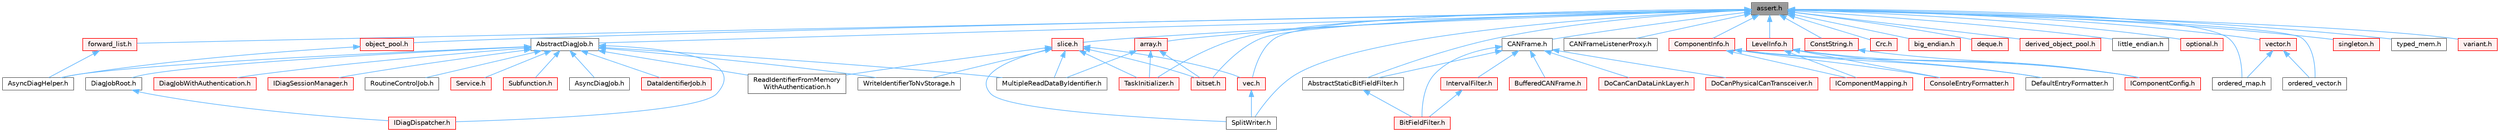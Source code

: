 digraph "assert.h"
{
 // LATEX_PDF_SIZE
  bgcolor="transparent";
  edge [fontname=Helvetica,fontsize=10,labelfontname=Helvetica,labelfontsize=10];
  node [fontname=Helvetica,fontsize=10,shape=box,height=0.2,width=0.4];
  Node1 [id="Node000001",label="assert.h",height=0.2,width=0.4,color="gray40", fillcolor="grey60", style="filled", fontcolor="black",tooltip=" "];
  Node1 -> Node2 [id="edge1_Node000001_Node000002",dir="back",color="steelblue1",style="solid",tooltip=" "];
  Node2 [id="Node000002",label="AbstractDiagJob.h",height=0.2,width=0.4,color="grey40", fillcolor="white", style="filled",URL="$d9/d94/AbstractDiagJob_8h_source.html",tooltip=" "];
  Node2 -> Node3 [id="edge2_Node000002_Node000003",dir="back",color="steelblue1",style="solid",tooltip=" "];
  Node3 [id="Node000003",label="AsyncDiagHelper.h",height=0.2,width=0.4,color="grey40", fillcolor="white", style="filled",URL="$dc/d7e/AsyncDiagHelper_8h_source.html",tooltip=" "];
  Node2 -> Node4 [id="edge3_Node000002_Node000004",dir="back",color="steelblue1",style="solid",tooltip=" "];
  Node4 [id="Node000004",label="AsyncDiagJob.h",height=0.2,width=0.4,color="grey40", fillcolor="white", style="filled",URL="$d2/def/AsyncDiagJob_8h_source.html",tooltip=" "];
  Node2 -> Node5 [id="edge4_Node000002_Node000005",dir="back",color="steelblue1",style="solid",tooltip=" "];
  Node5 [id="Node000005",label="DataIdentifierJob.h",height=0.2,width=0.4,color="red", fillcolor="#FFF0F0", style="filled",URL="$dd/d00/DataIdentifierJob_8h_source.html",tooltip=" "];
  Node2 -> Node11 [id="edge5_Node000002_Node000011",dir="back",color="steelblue1",style="solid",tooltip=" "];
  Node11 [id="Node000011",label="DiagJobRoot.h",height=0.2,width=0.4,color="grey40", fillcolor="white", style="filled",URL="$d2/d98/DiagJobRoot_8h_source.html",tooltip=" "];
  Node11 -> Node12 [id="edge6_Node000011_Node000012",dir="back",color="steelblue1",style="solid",tooltip=" "];
  Node12 [id="Node000012",label="IDiagDispatcher.h",height=0.2,width=0.4,color="red", fillcolor="#FFF0F0", style="filled",URL="$d2/de2/IDiagDispatcher_8h_source.html",tooltip=" "];
  Node2 -> Node16 [id="edge7_Node000002_Node000016",dir="back",color="steelblue1",style="solid",tooltip=" "];
  Node16 [id="Node000016",label="DiagJobWithAuthentication.h",height=0.2,width=0.4,color="red", fillcolor="#FFF0F0", style="filled",URL="$d4/d9f/DiagJobWithAuthentication_8h_source.html",tooltip=" "];
  Node2 -> Node12 [id="edge8_Node000002_Node000012",dir="back",color="steelblue1",style="solid",tooltip=" "];
  Node2 -> Node18 [id="edge9_Node000002_Node000018",dir="back",color="steelblue1",style="solid",tooltip=" "];
  Node18 [id="Node000018",label="IDiagSessionManager.h",height=0.2,width=0.4,color="red", fillcolor="#FFF0F0", style="filled",URL="$d0/df9/IDiagSessionManager_8h_source.html",tooltip=" "];
  Node2 -> Node20 [id="edge10_Node000002_Node000020",dir="back",color="steelblue1",style="solid",tooltip=" "];
  Node20 [id="Node000020",label="MultipleReadDataByIdentifier.h",height=0.2,width=0.4,color="grey40", fillcolor="white", style="filled",URL="$d0/d76/MultipleReadDataByIdentifier_8h_source.html",tooltip=" "];
  Node2 -> Node7 [id="edge11_Node000002_Node000007",dir="back",color="steelblue1",style="solid",tooltip=" "];
  Node7 [id="Node000007",label="ReadIdentifierFromMemory\lWithAuthentication.h",height=0.2,width=0.4,color="grey40", fillcolor="white", style="filled",URL="$df/d1d/ReadIdentifierFromMemoryWithAuthentication_8h_source.html",tooltip=" "];
  Node2 -> Node21 [id="edge12_Node000002_Node000021",dir="back",color="steelblue1",style="solid",tooltip=" "];
  Node21 [id="Node000021",label="RoutineControlJob.h",height=0.2,width=0.4,color="grey40", fillcolor="white", style="filled",URL="$d4/da0/RoutineControlJob_8h_source.html",tooltip=" "];
  Node2 -> Node22 [id="edge13_Node000002_Node000022",dir="back",color="steelblue1",style="solid",tooltip=" "];
  Node22 [id="Node000022",label="Service.h",height=0.2,width=0.4,color="red", fillcolor="#FFF0F0", style="filled",URL="$d8/de7/Service_8h_source.html",tooltip=" "];
  Node2 -> Node34 [id="edge14_Node000002_Node000034",dir="back",color="steelblue1",style="solid",tooltip=" "];
  Node34 [id="Node000034",label="Subfunction.h",height=0.2,width=0.4,color="red", fillcolor="#FFF0F0", style="filled",URL="$d3/d9f/Subfunction_8h_source.html",tooltip=" "];
  Node2 -> Node44 [id="edge15_Node000002_Node000044",dir="back",color="steelblue1",style="solid",tooltip=" "];
  Node44 [id="Node000044",label="WriteIdentifierToNvStorage.h",height=0.2,width=0.4,color="grey40", fillcolor="white", style="filled",URL="$d9/dae/WriteIdentifierToNvStorage_8h_source.html",tooltip=" "];
  Node1 -> Node45 [id="edge16_Node000001_Node000045",dir="back",color="steelblue1",style="solid",tooltip=" "];
  Node45 [id="Node000045",label="AbstractStaticBitFieldFilter.h",height=0.2,width=0.4,color="grey40", fillcolor="white", style="filled",URL="$dd/d42/AbstractStaticBitFieldFilter_8h.html",tooltip=" "];
  Node45 -> Node46 [id="edge17_Node000045_Node000046",dir="back",color="steelblue1",style="solid",tooltip=" "];
  Node46 [id="Node000046",label="BitFieldFilter.h",height=0.2,width=0.4,color="red", fillcolor="#FFF0F0", style="filled",URL="$de/d63/BitFieldFilter_8h.html",tooltip=" "];
  Node1 -> Node50 [id="edge18_Node000001_Node000050",dir="back",color="steelblue1",style="solid",tooltip=" "];
  Node50 [id="Node000050",label="CANFrame.h",height=0.2,width=0.4,color="grey40", fillcolor="white", style="filled",URL="$d1/d59/CANFrame_8h.html",tooltip=" "];
  Node50 -> Node45 [id="edge19_Node000050_Node000045",dir="back",color="steelblue1",style="solid",tooltip=" "];
  Node50 -> Node46 [id="edge20_Node000050_Node000046",dir="back",color="steelblue1",style="solid",tooltip=" "];
  Node50 -> Node51 [id="edge21_Node000050_Node000051",dir="back",color="steelblue1",style="solid",tooltip=" "];
  Node51 [id="Node000051",label="BufferedCANFrame.h",height=0.2,width=0.4,color="red", fillcolor="#FFF0F0", style="filled",URL="$d4/df8/BufferedCANFrame_8h.html",tooltip=" "];
  Node50 -> Node52 [id="edge22_Node000050_Node000052",dir="back",color="steelblue1",style="solid",tooltip=" "];
  Node52 [id="Node000052",label="DoCanCanDataLinkLayer.h",height=0.2,width=0.4,color="red", fillcolor="#FFF0F0", style="filled",URL="$d0/d7e/DoCanCanDataLinkLayer_8h_source.html",tooltip=" "];
  Node50 -> Node54 [id="edge23_Node000050_Node000054",dir="back",color="steelblue1",style="solid",tooltip=" "];
  Node54 [id="Node000054",label="DoCanPhysicalCanTransceiver.h",height=0.2,width=0.4,color="red", fillcolor="#FFF0F0", style="filled",URL="$de/da1/DoCanPhysicalCanTransceiver_8h_source.html",tooltip=" "];
  Node50 -> Node56 [id="edge24_Node000050_Node000056",dir="back",color="steelblue1",style="solid",tooltip=" "];
  Node56 [id="Node000056",label="IntervalFilter.h",height=0.2,width=0.4,color="red", fillcolor="#FFF0F0", style="filled",URL="$d2/d34/IntervalFilter_8h.html",tooltip=" "];
  Node56 -> Node46 [id="edge25_Node000056_Node000046",dir="back",color="steelblue1",style="solid",tooltip=" "];
  Node1 -> Node58 [id="edge26_Node000001_Node000058",dir="back",color="steelblue1",style="solid",tooltip=" "];
  Node58 [id="Node000058",label="CANFrameListenerProxy.h",height=0.2,width=0.4,color="grey40", fillcolor="white", style="filled",URL="$d9/d05/CANFrameListenerProxy_8h_source.html",tooltip=" "];
  Node1 -> Node59 [id="edge27_Node000001_Node000059",dir="back",color="steelblue1",style="solid",tooltip=" "];
  Node59 [id="Node000059",label="ComponentInfo.h",height=0.2,width=0.4,color="red", fillcolor="#FFF0F0", style="filled",URL="$da/d05/ComponentInfo_8h_source.html",tooltip=" "];
  Node59 -> Node60 [id="edge28_Node000059_Node000060",dir="back",color="steelblue1",style="solid",tooltip=" "];
  Node60 [id="Node000060",label="ConsoleEntryFormatter.h",height=0.2,width=0.4,color="red", fillcolor="#FFF0F0", style="filled",URL="$dd/db0/ConsoleEntryFormatter_8h_source.html",tooltip=" "];
  Node59 -> Node62 [id="edge29_Node000059_Node000062",dir="back",color="steelblue1",style="solid",tooltip=" "];
  Node62 [id="Node000062",label="DefaultEntryFormatter.h",height=0.2,width=0.4,color="grey40", fillcolor="white", style="filled",URL="$df/dd4/DefaultEntryFormatter_8h_source.html",tooltip=" "];
  Node59 -> Node63 [id="edge30_Node000059_Node000063",dir="back",color="steelblue1",style="solid",tooltip=" "];
  Node63 [id="Node000063",label="IComponentConfig.h",height=0.2,width=0.4,color="red", fillcolor="#FFF0F0", style="filled",URL="$d4/d3e/IComponentConfig_8h_source.html",tooltip=" "];
  Node59 -> Node67 [id="edge31_Node000059_Node000067",dir="back",color="steelblue1",style="solid",tooltip=" "];
  Node67 [id="Node000067",label="IComponentMapping.h",height=0.2,width=0.4,color="red", fillcolor="#FFF0F0", style="filled",URL="$d8/d72/IComponentMapping_8h_source.html",tooltip=" "];
  Node1 -> Node87 [id="edge32_Node000001_Node000087",dir="back",color="steelblue1",style="solid",tooltip=" "];
  Node87 [id="Node000087",label="ConstString.h",height=0.2,width=0.4,color="red", fillcolor="#FFF0F0", style="filled",URL="$d7/dc6/ConstString_8h_source.html",tooltip=" "];
  Node87 -> Node63 [id="edge33_Node000087_Node000063",dir="back",color="steelblue1",style="solid",tooltip=" "];
  Node1 -> Node111 [id="edge34_Node000001_Node000111",dir="back",color="steelblue1",style="solid",tooltip=" "];
  Node111 [id="Node000111",label="Crc.h",height=0.2,width=0.4,color="red", fillcolor="#FFF0F0", style="filled",URL="$d4/dd2/Crc_8h_source.html",tooltip=" "];
  Node1 -> Node115 [id="edge35_Node000001_Node000115",dir="back",color="steelblue1",style="solid",tooltip=" "];
  Node115 [id="Node000115",label="LevelInfo.h",height=0.2,width=0.4,color="red", fillcolor="#FFF0F0", style="filled",URL="$d0/df8/LevelInfo_8h_source.html",tooltip=" "];
  Node115 -> Node60 [id="edge36_Node000115_Node000060",dir="back",color="steelblue1",style="solid",tooltip=" "];
  Node115 -> Node62 [id="edge37_Node000115_Node000062",dir="back",color="steelblue1",style="solid",tooltip=" "];
  Node115 -> Node63 [id="edge38_Node000115_Node000063",dir="back",color="steelblue1",style="solid",tooltip=" "];
  Node115 -> Node67 [id="edge39_Node000115_Node000067",dir="back",color="steelblue1",style="solid",tooltip=" "];
  Node1 -> Node116 [id="edge40_Node000001_Node000116",dir="back",color="steelblue1",style="solid",tooltip=" "];
  Node116 [id="Node000116",label="SplitWriter.h",height=0.2,width=0.4,color="grey40", fillcolor="white", style="filled",URL="$dc/d25/SplitWriter_8h_source.html",tooltip=" "];
  Node1 -> Node117 [id="edge41_Node000001_Node000117",dir="back",color="steelblue1",style="solid",tooltip=" "];
  Node117 [id="Node000117",label="TaskInitializer.h",height=0.2,width=0.4,color="red", fillcolor="#FFF0F0", style="filled",URL="$df/d5f/TaskInitializer_8h_source.html",tooltip=" "];
  Node1 -> Node119 [id="edge42_Node000001_Node000119",dir="back",color="steelblue1",style="solid",tooltip=" "];
  Node119 [id="Node000119",label="array.h",height=0.2,width=0.4,color="red", fillcolor="#FFF0F0", style="filled",URL="$db/d63/array_8h_source.html",tooltip=" "];
  Node119 -> Node20 [id="edge43_Node000119_Node000020",dir="back",color="steelblue1",style="solid",tooltip=" "];
  Node119 -> Node117 [id="edge44_Node000119_Node000117",dir="back",color="steelblue1",style="solid",tooltip=" "];
  Node119 -> Node135 [id="edge45_Node000119_Node000135",dir="back",color="steelblue1",style="solid",tooltip=" "];
  Node135 [id="Node000135",label="bitset.h",height=0.2,width=0.4,color="red", fillcolor="#FFF0F0", style="filled",URL="$d1/d69/bitset_8h.html",tooltip=" "];
  Node1 -> Node147 [id="edge46_Node000001_Node000147",dir="back",color="steelblue1",style="solid",tooltip=" "];
  Node147 [id="Node000147",label="big_endian.h",height=0.2,width=0.4,color="red", fillcolor="#FFF0F0", style="filled",URL="$db/dad/big__endian_8h_source.html",tooltip=" "];
  Node1 -> Node135 [id="edge47_Node000001_Node000135",dir="back",color="steelblue1",style="solid",tooltip=" "];
  Node1 -> Node148 [id="edge48_Node000001_Node000148",dir="back",color="steelblue1",style="solid",tooltip=" "];
  Node148 [id="Node000148",label="deque.h",height=0.2,width=0.4,color="red", fillcolor="#FFF0F0", style="filled",URL="$dc/d44/deque_8h.html",tooltip=" "];
  Node1 -> Node153 [id="edge49_Node000001_Node000153",dir="back",color="steelblue1",style="solid",tooltip=" "];
  Node153 [id="Node000153",label="derived_object_pool.h",height=0.2,width=0.4,color="red", fillcolor="#FFF0F0", style="filled",URL="$d0/d17/derived__object__pool_8h_source.html",tooltip=" "];
  Node1 -> Node154 [id="edge50_Node000001_Node000154",dir="back",color="steelblue1",style="solid",tooltip=" "];
  Node154 [id="Node000154",label="forward_list.h",height=0.2,width=0.4,color="red", fillcolor="#FFF0F0", style="filled",URL="$da/d35/forward__list_8h_source.html",tooltip=" "];
  Node154 -> Node3 [id="edge51_Node000154_Node000003",dir="back",color="steelblue1",style="solid",tooltip=" "];
  Node1 -> Node179 [id="edge52_Node000001_Node000179",dir="back",color="steelblue1",style="solid",tooltip=" "];
  Node179 [id="Node000179",label="little_endian.h",height=0.2,width=0.4,color="grey40", fillcolor="white", style="filled",URL="$d3/d14/little__endian_8h_source.html",tooltip=" "];
  Node1 -> Node180 [id="edge53_Node000001_Node000180",dir="back",color="steelblue1",style="solid",tooltip=" "];
  Node180 [id="Node000180",label="object_pool.h",height=0.2,width=0.4,color="red", fillcolor="#FFF0F0", style="filled",URL="$d6/db3/object__pool_8h_source.html",tooltip=" "];
  Node180 -> Node3 [id="edge54_Node000180_Node000003",dir="back",color="steelblue1",style="solid",tooltip=" "];
  Node1 -> Node183 [id="edge55_Node000001_Node000183",dir="back",color="steelblue1",style="solid",tooltip=" "];
  Node183 [id="Node000183",label="optional.h",height=0.2,width=0.4,color="red", fillcolor="#FFF0F0", style="filled",URL="$dc/d62/optional_8h.html",tooltip=" "];
  Node1 -> Node189 [id="edge56_Node000001_Node000189",dir="back",color="steelblue1",style="solid",tooltip=" "];
  Node189 [id="Node000189",label="ordered_map.h",height=0.2,width=0.4,color="grey40", fillcolor="white", style="filled",URL="$d8/dfd/ordered__map_8h.html",tooltip=" "];
  Node1 -> Node190 [id="edge57_Node000001_Node000190",dir="back",color="steelblue1",style="solid",tooltip=" "];
  Node190 [id="Node000190",label="ordered_vector.h",height=0.2,width=0.4,color="grey40", fillcolor="white", style="filled",URL="$d2/dd5/ordered__vector_8h.html",tooltip=" "];
  Node1 -> Node191 [id="edge58_Node000001_Node000191",dir="back",color="steelblue1",style="solid",tooltip=" "];
  Node191 [id="Node000191",label="singleton.h",height=0.2,width=0.4,color="red", fillcolor="#FFF0F0", style="filled",URL="$d4/d0b/singleton_8h.html",tooltip=" "];
  Node1 -> Node193 [id="edge59_Node000001_Node000193",dir="back",color="steelblue1",style="solid",tooltip=" "];
  Node193 [id="Node000193",label="slice.h",height=0.2,width=0.4,color="red", fillcolor="#FFF0F0", style="filled",URL="$d0/d48/slice_8h.html",tooltip=" "];
  Node193 -> Node20 [id="edge60_Node000193_Node000020",dir="back",color="steelblue1",style="solid",tooltip=" "];
  Node193 -> Node7 [id="edge61_Node000193_Node000007",dir="back",color="steelblue1",style="solid",tooltip=" "];
  Node193 -> Node116 [id="edge62_Node000193_Node000116",dir="back",color="steelblue1",style="solid",tooltip=" "];
  Node193 -> Node117 [id="edge63_Node000193_Node000117",dir="back",color="steelblue1",style="solid",tooltip=" "];
  Node193 -> Node44 [id="edge64_Node000193_Node000044",dir="back",color="steelblue1",style="solid",tooltip=" "];
  Node193 -> Node135 [id="edge65_Node000193_Node000135",dir="back",color="steelblue1",style="solid",tooltip=" "];
  Node193 -> Node237 [id="edge66_Node000193_Node000237",dir="back",color="steelblue1",style="solid",tooltip=" "];
  Node237 [id="Node000237",label="vec.h",height=0.2,width=0.4,color="red", fillcolor="#FFF0F0", style="filled",URL="$db/d65/vec_8h_source.html",tooltip=" "];
  Node237 -> Node116 [id="edge67_Node000237_Node000116",dir="back",color="steelblue1",style="solid",tooltip=" "];
  Node1 -> Node238 [id="edge68_Node000001_Node000238",dir="back",color="steelblue1",style="solid",tooltip=" "];
  Node238 [id="Node000238",label="typed_mem.h",height=0.2,width=0.4,color="grey40", fillcolor="white", style="filled",URL="$d9/d96/typed__mem_8h_source.html",tooltip=" "];
  Node1 -> Node239 [id="edge69_Node000001_Node000239",dir="back",color="steelblue1",style="solid",tooltip=" "];
  Node239 [id="Node000239",label="variant.h",height=0.2,width=0.4,color="red", fillcolor="#FFF0F0", style="filled",URL="$d6/d10/variant_8h.html",tooltip=" "];
  Node1 -> Node237 [id="edge70_Node000001_Node000237",dir="back",color="steelblue1",style="solid",tooltip=" "];
  Node1 -> Node240 [id="edge71_Node000001_Node000240",dir="back",color="steelblue1",style="solid",tooltip=" "];
  Node240 [id="Node000240",label="vector.h",height=0.2,width=0.4,color="red", fillcolor="#FFF0F0", style="filled",URL="$d6/d68/vector_8h.html",tooltip=" "];
  Node240 -> Node189 [id="edge72_Node000240_Node000189",dir="back",color="steelblue1",style="solid",tooltip=" "];
  Node240 -> Node190 [id="edge73_Node000240_Node000190",dir="back",color="steelblue1",style="solid",tooltip=" "];
}
